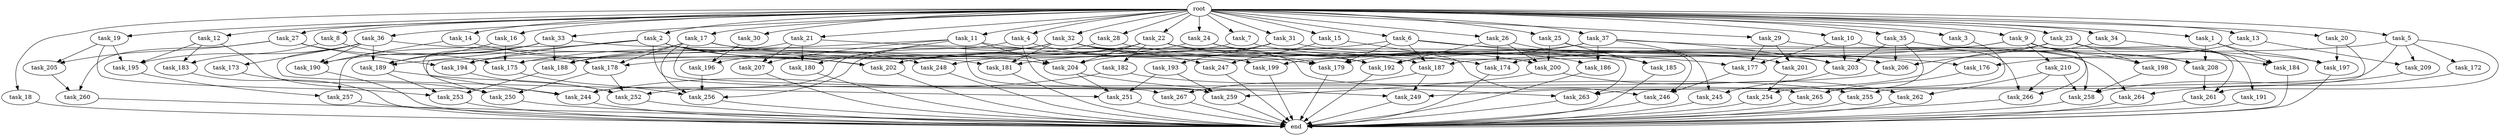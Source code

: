 digraph G {
  task_12 [size="2.048000"];
  task_199 [size="1168231104.512000"];
  task_36 [size="2.048000"];
  task_253 [size="2078764171.264000"];
  task_19 [size="2.048000"];
  task_249 [size="755914244.096000"];
  task_196 [size="343597383.680000"];
  root [size="0.000000"];
  task_10 [size="2.048000"];
  task_18 [size="2.048000"];
  task_248 [size="498216206.336000"];
  task_189 [size="3487513444.352000"];
  task_183 [size="2783138807.808000"];
  task_4 [size="2.048000"];
  task_259 [size="3315714752.512000"];
  task_260 [size="1460288880.640000"];
  task_33 [size="2.048000"];
  task_257 [size="1786706395.136000"];
  task_205 [size="1460288880.640000"];
  task_15 [size="2.048000"];
  task_5 [size="2.048000"];
  end [size="0.000000"];
  task_264 [size="910533066.752000"];
  task_206 [size="4209067950.080000"];
  task_22 [size="2.048000"];
  task_246 [size="1529008357.376000"];
  task_14 [size="2.048000"];
  task_256 [size="566935683.072000"];
  task_21 [size="2.048000"];
  task_252 [size="1906965479.424000"];
  task_16 [size="2.048000"];
  task_30 [size="2.048000"];
  task_7 [size="2.048000"];
  task_24 [size="2.048000"];
  task_27 [size="2.048000"];
  task_203 [size="2903397892.096000"];
  task_26 [size="2.048000"];
  task_198 [size="2817498546.176000"];
  task_209 [size="1271310319.616000"];
  task_254 [size="2199023255.552000"];
  task_176 [size="584115552.256000"];
  task_177 [size="2216203124.736000"];
  task_245 [size="1168231104.512000"];
  task_172 [size="841813590.016000"];
  task_200 [size="1752346656.768000"];
  task_197 [size="2147483648.000000"];
  task_179 [size="1958505086.976000"];
  task_255 [size="1821066133.504000"];
  task_173 [size="154618822.656000"];
  task_192 [size="2284922601.472000"];
  task_204 [size="1752346656.768000"];
  task_201 [size="1116691496.960000"];
  task_17 [size="2.048000"];
  task_31 [size="2.048000"];
  task_258 [size="2972117368.832000"];
  task_193 [size="1099511627.776000"];
  task_194 [size="2010044694.528000"];
  task_2 [size="2.048000"];
  task_207 [size="2199023255.552000"];
  task_23 [size="2.048000"];
  task_3 [size="2.048000"];
  task_265 [size="2765958938.624000"];
  task_266 [size="2473901162.496000"];
  task_247 [size="893353197.568000"];
  task_181 [size="1529008357.376000"];
  task_262 [size="2199023255.552000"];
  task_184 [size="1786706395.136000"];
  task_8 [size="2.048000"];
  task_191 [size="1717986918.400000"];
  task_261 [size="2628519985.152000"];
  task_25 [size="2.048000"];
  task_267 [size="687194767.360000"];
  task_244 [size="4449586118.656000"];
  task_28 [size="2.048000"];
  task_175 [size="3607772528.640000"];
  task_182 [size="429496729.600000"];
  task_35 [size="2.048000"];
  task_190 [size="1975684956.160000"];
  task_6 [size="2.048000"];
  task_32 [size="2.048000"];
  task_188 [size="1735166787.584000"];
  task_250 [size="206158430.208000"];
  task_20 [size="2.048000"];
  task_251 [size="1151051235.328000"];
  task_9 [size="2.048000"];
  task_37 [size="2.048000"];
  task_180 [size="2199023255.552000"];
  task_1 [size="2.048000"];
  task_195 [size="2164663517.184000"];
  task_185 [size="1683627180.032000"];
  task_186 [size="1374389534.720000"];
  task_34 [size="2.048000"];
  task_187 [size="2147483648.000000"];
  task_263 [size="1151051235.328000"];
  task_202 [size="1202590842.880000"];
  task_29 [size="2.048000"];
  task_174 [size="2783138807.808000"];
  task_178 [size="1340029796.352000"];
  task_13 [size="2.048000"];
  task_208 [size="2147483648.000000"];
  task_11 [size="2.048000"];
  task_210 [size="1099511627.776000"];

  task_12 -> task_183 [size="679477248.000000"];
  task_12 -> task_244 [size="679477248.000000"];
  task_12 -> task_195 [size="679477248.000000"];
  task_199 -> end [size="1.000000"];
  task_36 -> task_251 [size="75497472.000000"];
  task_36 -> task_189 [size="75497472.000000"];
  task_36 -> task_190 [size="75497472.000000"];
  task_36 -> task_173 [size="75497472.000000"];
  task_36 -> task_195 [size="75497472.000000"];
  task_36 -> task_181 [size="75497472.000000"];
  task_253 -> end [size="1.000000"];
  task_19 -> task_205 [size="301989888.000000"];
  task_19 -> task_195 [size="301989888.000000"];
  task_19 -> task_253 [size="301989888.000000"];
  task_249 -> end [size="1.000000"];
  task_196 -> task_256 [size="75497472.000000"];
  root -> task_12 [size="1.000000"];
  root -> task_35 [size="1.000000"];
  root -> task_14 [size="1.000000"];
  root -> task_36 [size="1.000000"];
  root -> task_37 [size="1.000000"];
  root -> task_6 [size="1.000000"];
  root -> task_32 [size="1.000000"];
  root -> task_19 [size="1.000000"];
  root -> task_20 [size="1.000000"];
  root -> task_16 [size="1.000000"];
  root -> task_9 [size="1.000000"];
  root -> task_31 [size="1.000000"];
  root -> task_10 [size="1.000000"];
  root -> task_1 [size="1.000000"];
  root -> task_18 [size="1.000000"];
  root -> task_5 [size="1.000000"];
  root -> task_2 [size="1.000000"];
  root -> task_4 [size="1.000000"];
  root -> task_27 [size="1.000000"];
  root -> task_11 [size="1.000000"];
  root -> task_23 [size="1.000000"];
  root -> task_3 [size="1.000000"];
  root -> task_26 [size="1.000000"];
  root -> task_7 [size="1.000000"];
  root -> task_34 [size="1.000000"];
  root -> task_17 [size="1.000000"];
  root -> task_33 [size="1.000000"];
  root -> task_15 [size="1.000000"];
  root -> task_22 [size="1.000000"];
  root -> task_29 [size="1.000000"];
  root -> task_8 [size="1.000000"];
  root -> task_30 [size="1.000000"];
  root -> task_13 [size="1.000000"];
  root -> task_25 [size="1.000000"];
  root -> task_24 [size="1.000000"];
  root -> task_21 [size="1.000000"];
  root -> task_28 [size="1.000000"];
  task_10 -> task_266 [size="134217728.000000"];
  task_10 -> task_177 [size="134217728.000000"];
  task_10 -> task_203 [size="134217728.000000"];
  task_18 -> end [size="1.000000"];
  task_248 -> end [size="1.000000"];
  task_189 -> task_252 [size="411041792.000000"];
  task_189 -> task_253 [size="411041792.000000"];
  task_183 -> end [size="1.000000"];
  task_4 -> task_244 [size="134217728.000000"];
  task_4 -> task_179 [size="134217728.000000"];
  task_4 -> task_259 [size="134217728.000000"];
  task_259 -> end [size="1.000000"];
  task_260 -> end [size="1.000000"];
  task_33 -> task_206 [size="679477248.000000"];
  task_33 -> task_244 [size="679477248.000000"];
  task_33 -> task_188 [size="679477248.000000"];
  task_33 -> task_189 [size="679477248.000000"];
  task_33 -> task_190 [size="679477248.000000"];
  task_257 -> end [size="1.000000"];
  task_205 -> task_260 [size="301989888.000000"];
  task_15 -> task_247 [size="301989888.000000"];
  task_15 -> task_246 [size="301989888.000000"];
  task_5 -> task_172 [size="411041792.000000"];
  task_5 -> task_263 [size="411041792.000000"];
  task_5 -> task_209 [size="411041792.000000"];
  task_5 -> task_174 [size="411041792.000000"];
  task_5 -> task_261 [size="411041792.000000"];
  task_264 -> end [size="1.000000"];
  task_206 -> task_252 [size="75497472.000000"];
  task_22 -> task_182 [size="209715200.000000"];
  task_22 -> task_202 [size="209715200.000000"];
  task_22 -> task_203 [size="209715200.000000"];
  task_22 -> task_179 [size="209715200.000000"];
  task_22 -> task_248 [size="209715200.000000"];
  task_22 -> task_204 [size="209715200.000000"];
  task_246 -> end [size="1.000000"];
  task_14 -> task_190 [size="209715200.000000"];
  task_14 -> task_202 [size="209715200.000000"];
  task_256 -> end [size="1.000000"];
  task_21 -> task_180 [size="536870912.000000"];
  task_21 -> task_207 [size="536870912.000000"];
  task_21 -> task_194 [size="536870912.000000"];
  task_21 -> task_174 [size="536870912.000000"];
  task_252 -> end [size="1.000000"];
  task_16 -> task_175 [size="411041792.000000"];
  task_16 -> task_189 [size="411041792.000000"];
  task_30 -> task_196 [size="134217728.000000"];
  task_7 -> task_208 [size="209715200.000000"];
  task_7 -> task_178 [size="209715200.000000"];
  task_24 -> task_202 [size="134217728.000000"];
  task_24 -> task_192 [size="134217728.000000"];
  task_24 -> task_186 [size="134217728.000000"];
  task_27 -> task_205 [size="411041792.000000"];
  task_27 -> task_194 [size="411041792.000000"];
  task_27 -> task_260 [size="411041792.000000"];
  task_27 -> task_178 [size="411041792.000000"];
  task_203 -> task_245 [size="33554432.000000"];
  task_26 -> task_174 [size="411041792.000000"];
  task_26 -> task_192 [size="411041792.000000"];
  task_26 -> task_185 [size="411041792.000000"];
  task_26 -> task_200 [size="411041792.000000"];
  task_198 -> task_258 [size="301989888.000000"];
  task_209 -> task_258 [size="75497472.000000"];
  task_254 -> end [size="1.000000"];
  task_176 -> task_265 [size="679477248.000000"];
  task_177 -> task_246 [size="33554432.000000"];
  task_245 -> end [size="1.000000"];
  task_172 -> task_264 [size="33554432.000000"];
  task_200 -> task_262 [size="536870912.000000"];
  task_200 -> task_259 [size="536870912.000000"];
  task_197 -> end [size="1.000000"];
  task_179 -> end [size="1.000000"];
  task_255 -> end [size="1.000000"];
  task_173 -> task_250 [size="33554432.000000"];
  task_192 -> end [size="1.000000"];
  task_204 -> task_263 [size="75497472.000000"];
  task_204 -> task_251 [size="75497472.000000"];
  task_201 -> task_254 [size="536870912.000000"];
  task_17 -> task_249 [size="33554432.000000"];
  task_17 -> task_178 [size="33554432.000000"];
  task_17 -> task_256 [size="33554432.000000"];
  task_17 -> task_248 [size="33554432.000000"];
  task_17 -> task_192 [size="33554432.000000"];
  task_17 -> task_188 [size="33554432.000000"];
  task_31 -> task_184 [size="536870912.000000"];
  task_31 -> task_181 [size="536870912.000000"];
  task_31 -> task_193 [size="536870912.000000"];
  task_258 -> end [size="1.000000"];
  task_193 -> task_251 [size="411041792.000000"];
  task_193 -> task_259 [size="411041792.000000"];
  task_194 -> task_252 [size="411041792.000000"];
  task_2 -> task_250 [size="33554432.000000"];
  task_2 -> task_202 [size="33554432.000000"];
  task_2 -> task_199 [size="33554432.000000"];
  task_2 -> task_267 [size="33554432.000000"];
  task_2 -> task_194 [size="33554432.000000"];
  task_2 -> task_257 [size="33554432.000000"];
  task_2 -> task_204 [size="33554432.000000"];
  task_207 -> end [size="1.000000"];
  task_23 -> task_187 [size="838860800.000000"];
  task_23 -> task_206 [size="838860800.000000"];
  task_23 -> task_198 [size="838860800.000000"];
  task_23 -> task_191 [size="838860800.000000"];
  task_23 -> task_261 [size="838860800.000000"];
  task_3 -> task_265 [size="536870912.000000"];
  task_265 -> end [size="1.000000"];
  task_266 -> end [size="1.000000"];
  task_247 -> end [size="1.000000"];
  task_181 -> end [size="1.000000"];
  task_262 -> end [size="1.000000"];
  task_184 -> end [size="1.000000"];
  task_8 -> task_183 [size="679477248.000000"];
  task_8 -> task_175 [size="679477248.000000"];
  task_191 -> end [size="1.000000"];
  task_261 -> end [size="1.000000"];
  task_25 -> task_246 [size="411041792.000000"];
  task_25 -> task_185 [size="411041792.000000"];
  task_25 -> task_200 [size="411041792.000000"];
  task_267 -> end [size="1.000000"];
  task_244 -> end [size="1.000000"];
  task_28 -> task_196 [size="33554432.000000"];
  task_28 -> task_200 [size="33554432.000000"];
  task_175 -> task_256 [size="33554432.000000"];
  task_182 -> task_244 [size="679477248.000000"];
  task_182 -> task_255 [size="679477248.000000"];
  task_35 -> task_258 [size="536870912.000000"];
  task_35 -> task_206 [size="536870912.000000"];
  task_35 -> task_203 [size="536870912.000000"];
  task_35 -> task_254 [size="536870912.000000"];
  task_190 -> end [size="1.000000"];
  task_6 -> task_187 [size="75497472.000000"];
  task_6 -> task_263 [size="75497472.000000"];
  task_6 -> task_176 [size="75497472.000000"];
  task_6 -> task_179 [size="75497472.000000"];
  task_6 -> task_204 [size="75497472.000000"];
  task_32 -> task_201 [size="134217728.000000"];
  task_32 -> task_175 [size="134217728.000000"];
  task_32 -> task_265 [size="134217728.000000"];
  task_32 -> task_256 [size="134217728.000000"];
  task_32 -> task_247 [size="134217728.000000"];
  task_32 -> task_187 [size="134217728.000000"];
  task_32 -> task_181 [size="134217728.000000"];
  task_32 -> task_188 [size="134217728.000000"];
  task_188 -> task_253 [size="301989888.000000"];
  task_250 -> end [size="1.000000"];
  task_20 -> task_197 [size="209715200.000000"];
  task_20 -> task_255 [size="209715200.000000"];
  task_251 -> end [size="1.000000"];
  task_9 -> task_199 [size="536870912.000000"];
  task_9 -> task_266 [size="536870912.000000"];
  task_9 -> task_198 [size="536870912.000000"];
  task_9 -> task_192 [size="536870912.000000"];
  task_9 -> task_208 [size="536870912.000000"];
  task_9 -> task_210 [size="536870912.000000"];
  task_37 -> task_197 [size="536870912.000000"];
  task_37 -> task_203 [size="536870912.000000"];
  task_37 -> task_186 [size="536870912.000000"];
  task_37 -> task_179 [size="536870912.000000"];
  task_37 -> task_245 [size="536870912.000000"];
  task_37 -> task_189 [size="536870912.000000"];
  task_180 -> end [size="1.000000"];
  task_1 -> task_197 [size="301989888.000000"];
  task_1 -> task_184 [size="301989888.000000"];
  task_1 -> task_208 [size="301989888.000000"];
  task_195 -> task_257 [size="838860800.000000"];
  task_185 -> end [size="1.000000"];
  task_186 -> end [size="1.000000"];
  task_34 -> task_249 [size="33554432.000000"];
  task_34 -> task_184 [size="33554432.000000"];
  task_187 -> task_249 [size="301989888.000000"];
  task_187 -> task_267 [size="301989888.000000"];
  task_263 -> end [size="1.000000"];
  task_202 -> end [size="1.000000"];
  task_29 -> task_201 [size="411041792.000000"];
  task_29 -> task_177 [size="411041792.000000"];
  task_29 -> task_264 [size="411041792.000000"];
  task_174 -> end [size="1.000000"];
  task_178 -> task_252 [size="33554432.000000"];
  task_178 -> task_250 [size="33554432.000000"];
  task_13 -> task_176 [size="209715200.000000"];
  task_13 -> task_209 [size="209715200.000000"];
  task_208 -> task_261 [size="33554432.000000"];
  task_11 -> task_175 [size="536870912.000000"];
  task_11 -> task_207 [size="536870912.000000"];
  task_11 -> task_259 [size="536870912.000000"];
  task_11 -> task_180 [size="536870912.000000"];
  task_11 -> task_177 [size="536870912.000000"];
  task_11 -> task_204 [size="536870912.000000"];
  task_210 -> task_258 [size="536870912.000000"];
  task_210 -> task_262 [size="536870912.000000"];
  task_210 -> task_266 [size="536870912.000000"];
}

